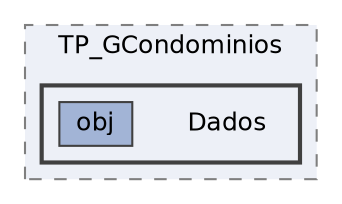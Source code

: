 digraph "C:/Users/plmrj/Desktop/POO_T1_Código/TP_GCondominios/Dados"
{
 // LATEX_PDF_SIZE
  bgcolor="transparent";
  edge [fontname=Helvetica,fontsize=12,labelfontname=Helvetica,labelfontsize=10];
  node [fontname=Helvetica,fontsize=12,shape=box,height=0.2,width=0.4];
  compound=true
  subgraph clusterdir_a3d567089aab30641c87d7df1bfe9dae {
    graph [ bgcolor="#edf0f7", pencolor="grey50", label="TP_GCondominios", fontname=Helvetica,fontsize=12 style="filled,dashed", URL="dir_a3d567089aab30641c87d7df1bfe9dae.html",tooltip=""]
  subgraph clusterdir_863cf8a7754432f5c6381295389fc66f {
    graph [ bgcolor="#edf0f7", pencolor="grey25", label="", fontname=Helvetica,fontsize=12 style="filled,bold", URL="dir_863cf8a7754432f5c6381295389fc66f.html",tooltip=""]
    dir_863cf8a7754432f5c6381295389fc66f [shape=plaintext, label="Dados"];
  dir_a16b36364c70249096e9fc48039ca881 [label="obj", fillcolor="#a2b4d6", color="grey25", style="filled", URL="dir_a16b36364c70249096e9fc48039ca881.html",tooltip=""];
  }
  }
}
